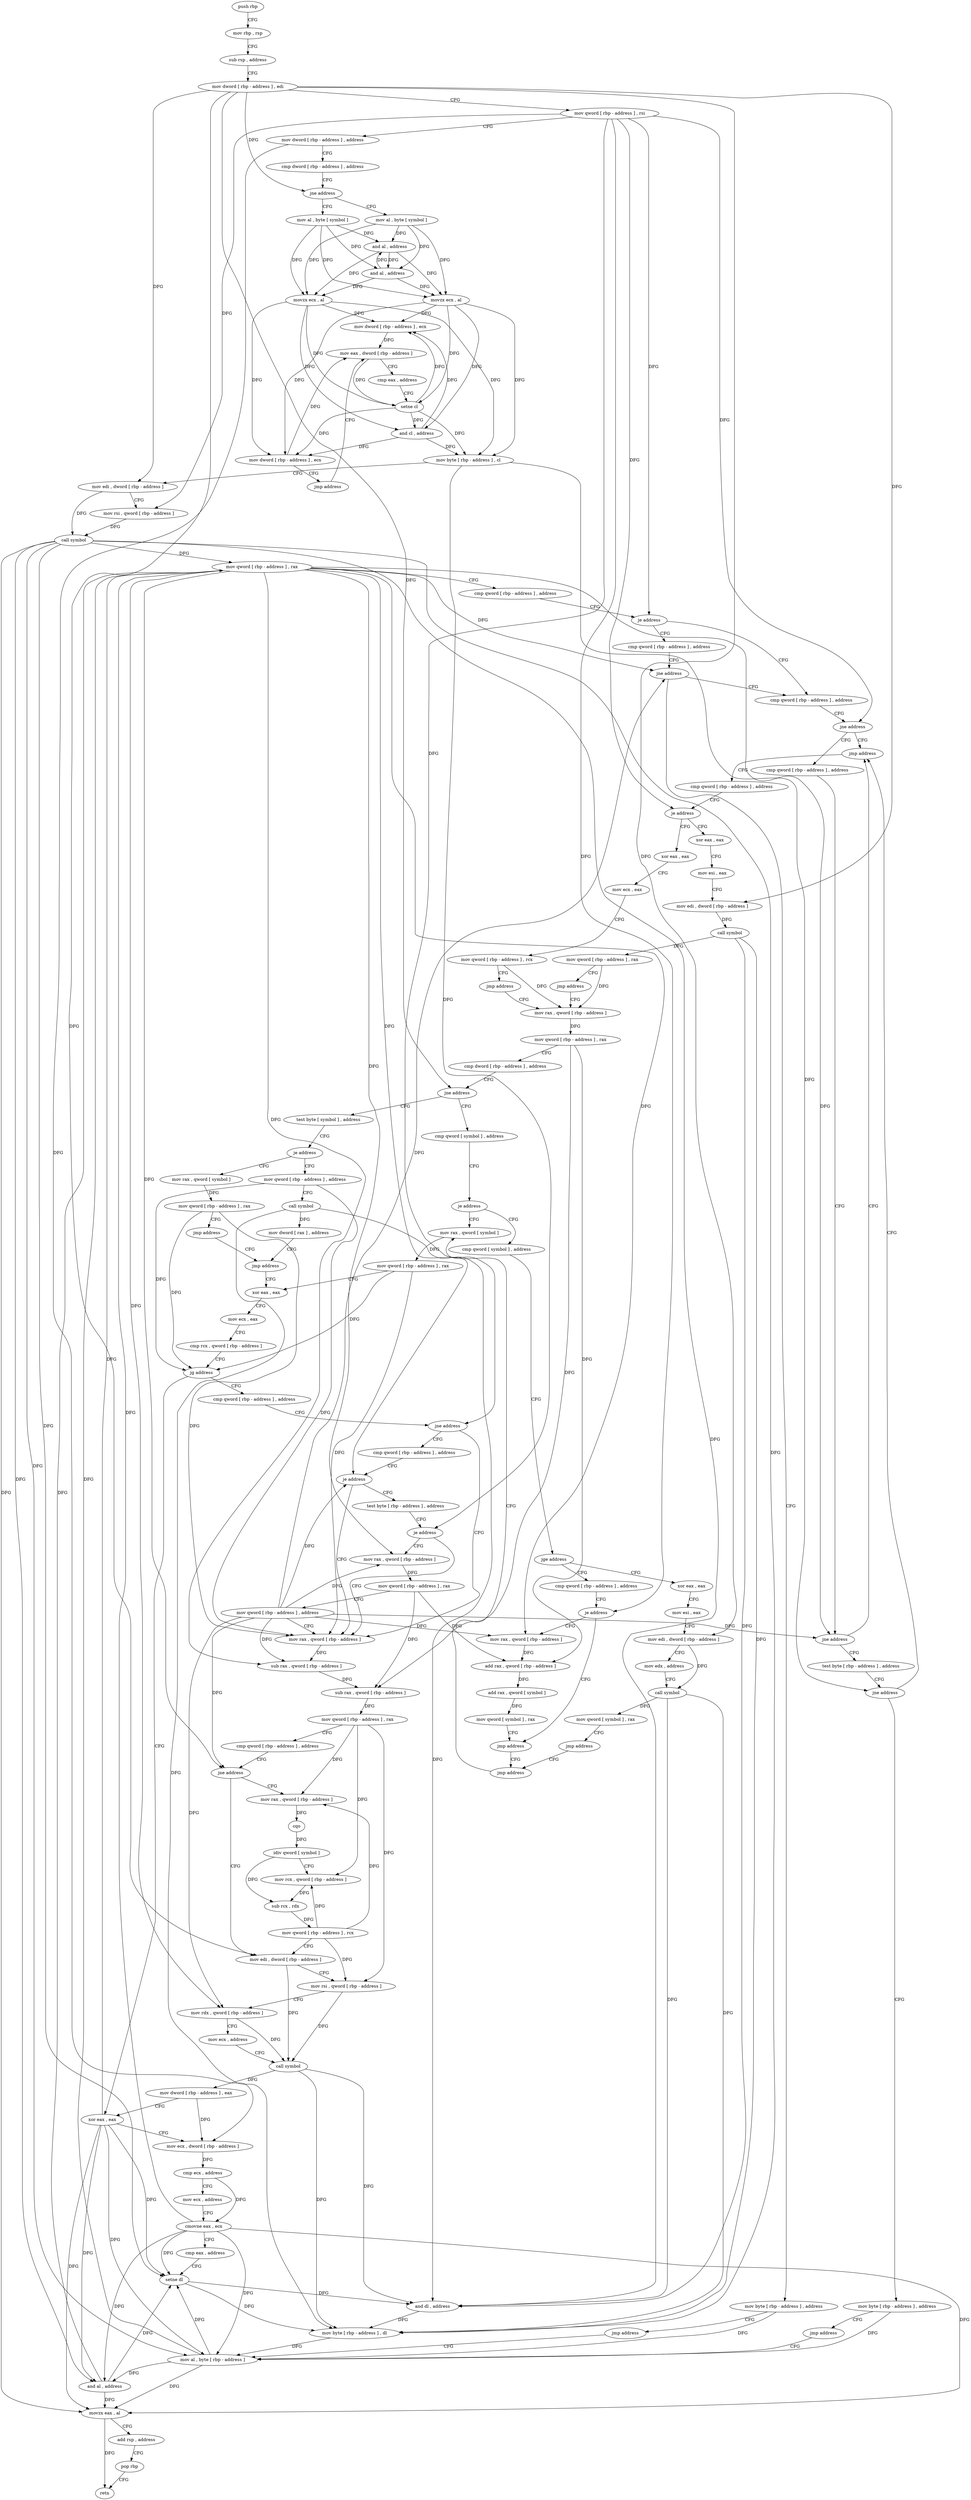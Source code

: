 digraph "func" {
"4229552" [label = "push rbp" ]
"4229553" [label = "mov rbp , rsp" ]
"4229556" [label = "sub rsp , address" ]
"4229560" [label = "mov dword [ rbp - address ] , edi" ]
"4229563" [label = "mov qword [ rbp - address ] , rsi" ]
"4229567" [label = "mov dword [ rbp - address ] , address" ]
"4229574" [label = "cmp dword [ rbp - address ] , address" ]
"4229578" [label = "jne address" ]
"4229604" [label = "mov al , byte [ symbol ]" ]
"4229584" [label = "mov al , byte [ symbol ]" ]
"4229611" [label = "and al , address" ]
"4229613" [label = "movzx ecx , al" ]
"4229616" [label = "mov dword [ rbp - address ] , ecx" ]
"4229619" [label = "mov eax , dword [ rbp - address ]" ]
"4229591" [label = "and al , address" ]
"4229593" [label = "movzx ecx , al" ]
"4229596" [label = "mov dword [ rbp - address ] , ecx" ]
"4229599" [label = "jmp address" ]
"4229681" [label = "cmp qword [ rbp - address ] , address" ]
"4229686" [label = "jne address" ]
"4229722" [label = "jmp address" ]
"4229692" [label = "cmp qword [ rbp - address ] , address" ]
"4229661" [label = "cmp qword [ rbp - address ] , address" ]
"4229666" [label = "jne address" ]
"4229672" [label = "mov byte [ rbp - address ] , address" ]
"4229622" [label = "cmp eax , address" ]
"4229625" [label = "setne cl" ]
"4229628" [label = "and cl , address" ]
"4229631" [label = "mov byte [ rbp - address ] , cl" ]
"4229634" [label = "mov edi , dword [ rbp - address ]" ]
"4229637" [label = "mov rsi , qword [ rbp - address ]" ]
"4229641" [label = "call symbol" ]
"4229646" [label = "mov qword [ rbp - address ] , rax" ]
"4229650" [label = "cmp qword [ rbp - address ] , address" ]
"4229655" [label = "je address" ]
"4229727" [label = "cmp qword [ rbp - address ] , address" ]
"4229697" [label = "jne address" ]
"4229703" [label = "test byte [ rbp - address ] , address" ]
"4229676" [label = "jmp address" ]
"4230128" [label = "mov al , byte [ rbp - address ]" ]
"4229732" [label = "je address" ]
"4229759" [label = "xor eax , eax" ]
"4229738" [label = "xor eax , eax" ]
"4229707" [label = "jne address" ]
"4229713" [label = "mov byte [ rbp - address ] , address" ]
"4230131" [label = "and al , address" ]
"4230133" [label = "movzx eax , al" ]
"4230136" [label = "add rsp , address" ]
"4230140" [label = "pop rbp" ]
"4230141" [label = "retn" ]
"4229761" [label = "mov ecx , eax" ]
"4229763" [label = "mov qword [ rbp - address ] , rcx" ]
"4229767" [label = "jmp address" ]
"4229772" [label = "mov rax , qword [ rbp - address ]" ]
"4229740" [label = "mov esi , eax" ]
"4229742" [label = "mov edi , dword [ rbp - address ]" ]
"4229745" [label = "call symbol" ]
"4229750" [label = "mov qword [ rbp - address ] , rax" ]
"4229754" [label = "jmp address" ]
"4229717" [label = "jmp address" ]
"4229776" [label = "mov qword [ rbp - address ] , rax" ]
"4229780" [label = "cmp dword [ rbp - address ] , address" ]
"4229784" [label = "jne address" ]
"4229845" [label = "cmp qword [ symbol ] , address" ]
"4229790" [label = "test byte [ symbol ] , address" ]
"4229854" [label = "je address" ]
"4229950" [label = "mov rax , qword [ symbol ]" ]
"4229860" [label = "cmp qword [ symbol ] , address" ]
"4229798" [label = "je address" ]
"4229821" [label = "mov qword [ rbp - address ] , address" ]
"4229804" [label = "mov rax , qword [ symbol ]" ]
"4229958" [label = "mov qword [ rbp - address ] , rax" ]
"4229962" [label = "xor eax , eax" ]
"4229869" [label = "jge address" ]
"4229905" [label = "cmp qword [ rbp - address ] , address" ]
"4229875" [label = "xor eax , eax" ]
"4229829" [label = "call symbol" ]
"4229834" [label = "mov dword [ rax ] , address" ]
"4229840" [label = "jmp address" ]
"4229812" [label = "mov qword [ rbp - address ] , rax" ]
"4229816" [label = "jmp address" ]
"4230100" [label = "xor eax , eax" ]
"4230102" [label = "mov ecx , dword [ rbp - address ]" ]
"4230105" [label = "cmp ecx , address" ]
"4230108" [label = "mov ecx , address" ]
"4230113" [label = "cmovne eax , ecx" ]
"4230116" [label = "cmp eax , address" ]
"4230119" [label = "setne dl" ]
"4230122" [label = "and dl , address" ]
"4230125" [label = "mov byte [ rbp - address ] , dl" ]
"4229976" [label = "cmp qword [ rbp - address ] , address" ]
"4229981" [label = "jne address" ]
"4230024" [label = "mov rax , qword [ rbp - address ]" ]
"4229987" [label = "cmp qword [ rbp - address ] , address" ]
"4229910" [label = "je address" ]
"4229940" [label = "jmp address" ]
"4229916" [label = "mov rax , qword [ rbp - address ]" ]
"4229877" [label = "mov esi , eax" ]
"4229879" [label = "mov edi , dword [ rbp - address ]" ]
"4229882" [label = "mov edx , address" ]
"4229887" [label = "call symbol" ]
"4229892" [label = "mov qword [ symbol ] , rax" ]
"4229900" [label = "jmp address" ]
"4229945" [label = "jmp address" ]
"4229964" [label = "mov ecx , eax" ]
"4229966" [label = "cmp rcx , qword [ rbp - address ]" ]
"4229970" [label = "jg address" ]
"4230028" [label = "sub rax , qword [ rbp - address ]" ]
"4230032" [label = "sub rax , qword [ rbp - address ]" ]
"4230036" [label = "mov qword [ rbp - address ] , rax" ]
"4230040" [label = "cmp qword [ rbp - address ] , address" ]
"4230045" [label = "jne address" ]
"4230076" [label = "mov edi , dword [ rbp - address ]" ]
"4230051" [label = "mov rax , qword [ rbp - address ]" ]
"4229992" [label = "je address" ]
"4229998" [label = "test byte [ rbp - address ] , address" ]
"4229920" [label = "add rax , qword [ rbp - address ]" ]
"4229924" [label = "add rax , qword [ symbol ]" ]
"4229932" [label = "mov qword [ symbol ] , rax" ]
"4230079" [label = "mov rsi , qword [ rbp - address ]" ]
"4230083" [label = "mov rdx , qword [ rbp - address ]" ]
"4230087" [label = "mov ecx , address" ]
"4230092" [label = "call symbol" ]
"4230097" [label = "mov dword [ rbp - address ] , eax" ]
"4230055" [label = "cqo" ]
"4230057" [label = "idiv qword [ symbol ]" ]
"4230065" [label = "mov rcx , qword [ rbp - address ]" ]
"4230069" [label = "sub rcx , rdx" ]
"4230072" [label = "mov qword [ rbp - address ] , rcx" ]
"4230002" [label = "je address" ]
"4230008" [label = "mov rax , qword [ rbp - address ]" ]
"4230012" [label = "mov qword [ rbp - address ] , rax" ]
"4230016" [label = "mov qword [ rbp - address ] , address" ]
"4229552" -> "4229553" [ label = "CFG" ]
"4229553" -> "4229556" [ label = "CFG" ]
"4229556" -> "4229560" [ label = "CFG" ]
"4229560" -> "4229563" [ label = "CFG" ]
"4229560" -> "4229578" [ label = "DFG" ]
"4229560" -> "4229634" [ label = "DFG" ]
"4229560" -> "4229742" [ label = "DFG" ]
"4229560" -> "4229784" [ label = "DFG" ]
"4229560" -> "4229879" [ label = "DFG" ]
"4229560" -> "4230076" [ label = "DFG" ]
"4229563" -> "4229567" [ label = "CFG" ]
"4229563" -> "4229637" [ label = "DFG" ]
"4229563" -> "4229655" [ label = "DFG" ]
"4229563" -> "4229686" [ label = "DFG" ]
"4229563" -> "4229732" [ label = "DFG" ]
"4229563" -> "4229910" [ label = "DFG" ]
"4229563" -> "4229981" [ label = "DFG" ]
"4229567" -> "4229574" [ label = "CFG" ]
"4229567" -> "4230102" [ label = "DFG" ]
"4229574" -> "4229578" [ label = "CFG" ]
"4229578" -> "4229604" [ label = "CFG" ]
"4229578" -> "4229584" [ label = "CFG" ]
"4229604" -> "4229611" [ label = "DFG" ]
"4229604" -> "4229613" [ label = "DFG" ]
"4229604" -> "4229591" [ label = "DFG" ]
"4229604" -> "4229593" [ label = "DFG" ]
"4229584" -> "4229591" [ label = "DFG" ]
"4229584" -> "4229611" [ label = "DFG" ]
"4229584" -> "4229613" [ label = "DFG" ]
"4229584" -> "4229593" [ label = "DFG" ]
"4229611" -> "4229613" [ label = "DFG" ]
"4229611" -> "4229591" [ label = "DFG" ]
"4229611" -> "4229593" [ label = "DFG" ]
"4229613" -> "4229616" [ label = "DFG" ]
"4229613" -> "4229596" [ label = "DFG" ]
"4229613" -> "4229625" [ label = "DFG" ]
"4229613" -> "4229628" [ label = "DFG" ]
"4229613" -> "4229631" [ label = "DFG" ]
"4229616" -> "4229619" [ label = "DFG" ]
"4229619" -> "4229622" [ label = "CFG" ]
"4229619" -> "4229625" [ label = "DFG" ]
"4229591" -> "4229593" [ label = "DFG" ]
"4229591" -> "4229611" [ label = "DFG" ]
"4229591" -> "4229613" [ label = "DFG" ]
"4229593" -> "4229596" [ label = "DFG" ]
"4229593" -> "4229616" [ label = "DFG" ]
"4229593" -> "4229625" [ label = "DFG" ]
"4229593" -> "4229628" [ label = "DFG" ]
"4229593" -> "4229631" [ label = "DFG" ]
"4229596" -> "4229599" [ label = "CFG" ]
"4229596" -> "4229619" [ label = "DFG" ]
"4229599" -> "4229619" [ label = "CFG" ]
"4229681" -> "4229686" [ label = "CFG" ]
"4229686" -> "4229722" [ label = "CFG" ]
"4229686" -> "4229692" [ label = "CFG" ]
"4229722" -> "4229727" [ label = "CFG" ]
"4229692" -> "4229697" [ label = "CFG" ]
"4229661" -> "4229666" [ label = "CFG" ]
"4229666" -> "4229681" [ label = "CFG" ]
"4229666" -> "4229672" [ label = "CFG" ]
"4229672" -> "4229676" [ label = "CFG" ]
"4229672" -> "4230128" [ label = "DFG" ]
"4229622" -> "4229625" [ label = "CFG" ]
"4229625" -> "4229628" [ label = "DFG" ]
"4229625" -> "4229616" [ label = "DFG" ]
"4229625" -> "4229596" [ label = "DFG" ]
"4229625" -> "4229631" [ label = "DFG" ]
"4229628" -> "4229631" [ label = "DFG" ]
"4229628" -> "4229616" [ label = "DFG" ]
"4229628" -> "4229596" [ label = "DFG" ]
"4229631" -> "4229634" [ label = "CFG" ]
"4229631" -> "4229707" [ label = "DFG" ]
"4229631" -> "4230002" [ label = "DFG" ]
"4229634" -> "4229637" [ label = "CFG" ]
"4229634" -> "4229641" [ label = "DFG" ]
"4229637" -> "4229641" [ label = "DFG" ]
"4229641" -> "4229646" [ label = "DFG" ]
"4229641" -> "4230128" [ label = "DFG" ]
"4229641" -> "4230131" [ label = "DFG" ]
"4229641" -> "4230133" [ label = "DFG" ]
"4229641" -> "4230119" [ label = "DFG" ]
"4229641" -> "4230122" [ label = "DFG" ]
"4229641" -> "4230125" [ label = "DFG" ]
"4229646" -> "4229650" [ label = "CFG" ]
"4229646" -> "4229666" [ label = "DFG" ]
"4229646" -> "4229697" [ label = "DFG" ]
"4229646" -> "4229916" [ label = "DFG" ]
"4229646" -> "4230028" [ label = "DFG" ]
"4229646" -> "4230045" [ label = "DFG" ]
"4229646" -> "4229992" [ label = "DFG" ]
"4229646" -> "4230083" [ label = "DFG" ]
"4229646" -> "4230008" [ label = "DFG" ]
"4229650" -> "4229655" [ label = "CFG" ]
"4229655" -> "4229681" [ label = "CFG" ]
"4229655" -> "4229661" [ label = "CFG" ]
"4229727" -> "4229732" [ label = "CFG" ]
"4229697" -> "4229722" [ label = "CFG" ]
"4229697" -> "4229703" [ label = "CFG" ]
"4229703" -> "4229707" [ label = "CFG" ]
"4229676" -> "4230128" [ label = "CFG" ]
"4230128" -> "4230131" [ label = "DFG" ]
"4230128" -> "4229646" [ label = "DFG" ]
"4230128" -> "4230133" [ label = "DFG" ]
"4230128" -> "4230119" [ label = "DFG" ]
"4229732" -> "4229759" [ label = "CFG" ]
"4229732" -> "4229738" [ label = "CFG" ]
"4229759" -> "4229761" [ label = "CFG" ]
"4229738" -> "4229740" [ label = "CFG" ]
"4229707" -> "4229722" [ label = "CFG" ]
"4229707" -> "4229713" [ label = "CFG" ]
"4229713" -> "4229717" [ label = "CFG" ]
"4229713" -> "4230128" [ label = "DFG" ]
"4230131" -> "4230133" [ label = "DFG" ]
"4230131" -> "4229646" [ label = "DFG" ]
"4230131" -> "4230119" [ label = "DFG" ]
"4230133" -> "4230136" [ label = "CFG" ]
"4230133" -> "4230141" [ label = "DFG" ]
"4230136" -> "4230140" [ label = "CFG" ]
"4230140" -> "4230141" [ label = "CFG" ]
"4229761" -> "4229763" [ label = "CFG" ]
"4229763" -> "4229767" [ label = "CFG" ]
"4229763" -> "4229772" [ label = "DFG" ]
"4229767" -> "4229772" [ label = "CFG" ]
"4229772" -> "4229776" [ label = "DFG" ]
"4229740" -> "4229742" [ label = "CFG" ]
"4229742" -> "4229745" [ label = "DFG" ]
"4229745" -> "4229750" [ label = "DFG" ]
"4229745" -> "4230122" [ label = "DFG" ]
"4229745" -> "4230125" [ label = "DFG" ]
"4229750" -> "4229754" [ label = "CFG" ]
"4229750" -> "4229772" [ label = "DFG" ]
"4229754" -> "4229772" [ label = "CFG" ]
"4229717" -> "4230128" [ label = "CFG" ]
"4229776" -> "4229780" [ label = "CFG" ]
"4229776" -> "4229920" [ label = "DFG" ]
"4229776" -> "4230032" [ label = "DFG" ]
"4229780" -> "4229784" [ label = "CFG" ]
"4229784" -> "4229845" [ label = "CFG" ]
"4229784" -> "4229790" [ label = "CFG" ]
"4229845" -> "4229854" [ label = "CFG" ]
"4229790" -> "4229798" [ label = "CFG" ]
"4229854" -> "4229950" [ label = "CFG" ]
"4229854" -> "4229860" [ label = "CFG" ]
"4229950" -> "4229958" [ label = "DFG" ]
"4229860" -> "4229869" [ label = "CFG" ]
"4229798" -> "4229821" [ label = "CFG" ]
"4229798" -> "4229804" [ label = "CFG" ]
"4229821" -> "4229829" [ label = "CFG" ]
"4229821" -> "4229970" [ label = "DFG" ]
"4229821" -> "4230024" [ label = "DFG" ]
"4229804" -> "4229812" [ label = "DFG" ]
"4229958" -> "4229962" [ label = "CFG" ]
"4229958" -> "4229970" [ label = "DFG" ]
"4229958" -> "4230024" [ label = "DFG" ]
"4229962" -> "4229964" [ label = "CFG" ]
"4229869" -> "4229905" [ label = "CFG" ]
"4229869" -> "4229875" [ label = "CFG" ]
"4229905" -> "4229910" [ label = "CFG" ]
"4229875" -> "4229877" [ label = "CFG" ]
"4229829" -> "4229834" [ label = "DFG" ]
"4229829" -> "4230122" [ label = "DFG" ]
"4229829" -> "4230125" [ label = "DFG" ]
"4229834" -> "4229840" [ label = "CFG" ]
"4229840" -> "4229962" [ label = "CFG" ]
"4229812" -> "4229816" [ label = "CFG" ]
"4229812" -> "4229970" [ label = "DFG" ]
"4229812" -> "4230024" [ label = "DFG" ]
"4229816" -> "4229840" [ label = "CFG" ]
"4230100" -> "4230102" [ label = "CFG" ]
"4230100" -> "4229646" [ label = "DFG" ]
"4230100" -> "4230131" [ label = "DFG" ]
"4230100" -> "4230133" [ label = "DFG" ]
"4230100" -> "4230128" [ label = "DFG" ]
"4230100" -> "4230119" [ label = "DFG" ]
"4230102" -> "4230105" [ label = "DFG" ]
"4230105" -> "4230108" [ label = "CFG" ]
"4230105" -> "4230113" [ label = "DFG" ]
"4230108" -> "4230113" [ label = "CFG" ]
"4230113" -> "4230116" [ label = "CFG" ]
"4230113" -> "4229646" [ label = "DFG" ]
"4230113" -> "4230131" [ label = "DFG" ]
"4230113" -> "4230133" [ label = "DFG" ]
"4230113" -> "4230128" [ label = "DFG" ]
"4230113" -> "4230119" [ label = "DFG" ]
"4230116" -> "4230119" [ label = "CFG" ]
"4230119" -> "4230122" [ label = "DFG" ]
"4230119" -> "4230125" [ label = "DFG" ]
"4230122" -> "4230125" [ label = "DFG" ]
"4230125" -> "4230128" [ label = "DFG" ]
"4229976" -> "4229981" [ label = "CFG" ]
"4229981" -> "4230024" [ label = "CFG" ]
"4229981" -> "4229987" [ label = "CFG" ]
"4230024" -> "4230028" [ label = "DFG" ]
"4229987" -> "4229992" [ label = "CFG" ]
"4229910" -> "4229940" [ label = "CFG" ]
"4229910" -> "4229916" [ label = "CFG" ]
"4229940" -> "4229945" [ label = "CFG" ]
"4229916" -> "4229920" [ label = "DFG" ]
"4229877" -> "4229879" [ label = "CFG" ]
"4229879" -> "4229882" [ label = "CFG" ]
"4229879" -> "4229887" [ label = "DFG" ]
"4229882" -> "4229887" [ label = "CFG" ]
"4229887" -> "4229892" [ label = "DFG" ]
"4229887" -> "4230122" [ label = "DFG" ]
"4229887" -> "4230125" [ label = "DFG" ]
"4229892" -> "4229900" [ label = "CFG" ]
"4229900" -> "4229945" [ label = "CFG" ]
"4229945" -> "4229950" [ label = "CFG" ]
"4229964" -> "4229966" [ label = "CFG" ]
"4229966" -> "4229970" [ label = "CFG" ]
"4229970" -> "4230100" [ label = "CFG" ]
"4229970" -> "4229976" [ label = "CFG" ]
"4230028" -> "4230032" [ label = "DFG" ]
"4230032" -> "4230036" [ label = "DFG" ]
"4230036" -> "4230040" [ label = "CFG" ]
"4230036" -> "4230079" [ label = "DFG" ]
"4230036" -> "4230051" [ label = "DFG" ]
"4230036" -> "4230065" [ label = "DFG" ]
"4230040" -> "4230045" [ label = "CFG" ]
"4230045" -> "4230076" [ label = "CFG" ]
"4230045" -> "4230051" [ label = "CFG" ]
"4230076" -> "4230079" [ label = "CFG" ]
"4230076" -> "4230092" [ label = "DFG" ]
"4230051" -> "4230055" [ label = "DFG" ]
"4229992" -> "4230024" [ label = "CFG" ]
"4229992" -> "4229998" [ label = "CFG" ]
"4229998" -> "4230002" [ label = "CFG" ]
"4229920" -> "4229924" [ label = "DFG" ]
"4229924" -> "4229932" [ label = "DFG" ]
"4229932" -> "4229940" [ label = "CFG" ]
"4230079" -> "4230083" [ label = "CFG" ]
"4230079" -> "4230092" [ label = "DFG" ]
"4230083" -> "4230087" [ label = "CFG" ]
"4230083" -> "4230092" [ label = "DFG" ]
"4230087" -> "4230092" [ label = "CFG" ]
"4230092" -> "4230097" [ label = "DFG" ]
"4230092" -> "4230122" [ label = "DFG" ]
"4230092" -> "4230125" [ label = "DFG" ]
"4230097" -> "4230100" [ label = "CFG" ]
"4230097" -> "4230102" [ label = "DFG" ]
"4230055" -> "4230057" [ label = "DFG" ]
"4230057" -> "4230065" [ label = "CFG" ]
"4230057" -> "4230069" [ label = "DFG" ]
"4230065" -> "4230069" [ label = "DFG" ]
"4230069" -> "4230072" [ label = "DFG" ]
"4230072" -> "4230076" [ label = "CFG" ]
"4230072" -> "4230079" [ label = "DFG" ]
"4230072" -> "4230051" [ label = "DFG" ]
"4230072" -> "4230065" [ label = "DFG" ]
"4230002" -> "4230024" [ label = "CFG" ]
"4230002" -> "4230008" [ label = "CFG" ]
"4230008" -> "4230012" [ label = "DFG" ]
"4230012" -> "4230016" [ label = "CFG" ]
"4230012" -> "4229920" [ label = "DFG" ]
"4230012" -> "4230032" [ label = "DFG" ]
"4230016" -> "4230024" [ label = "CFG" ]
"4230016" -> "4229666" [ label = "DFG" ]
"4230016" -> "4229697" [ label = "DFG" ]
"4230016" -> "4229916" [ label = "DFG" ]
"4230016" -> "4230028" [ label = "DFG" ]
"4230016" -> "4230045" [ label = "DFG" ]
"4230016" -> "4229992" [ label = "DFG" ]
"4230016" -> "4230083" [ label = "DFG" ]
"4230016" -> "4230008" [ label = "DFG" ]
}
